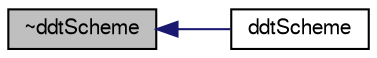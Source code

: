 digraph "~ddtScheme"
{
  bgcolor="transparent";
  edge [fontname="FreeSans",fontsize="10",labelfontname="FreeSans",labelfontsize="10"];
  node [fontname="FreeSans",fontsize="10",shape=record];
  rankdir="LR";
  Node58 [label="~ddtScheme",height=0.2,width=0.4,color="black", fillcolor="grey75", style="filled", fontcolor="black"];
  Node58 -> Node59 [dir="back",color="midnightblue",fontsize="10",style="solid",fontname="FreeSans"];
  Node59 [label="ddtScheme",height=0.2,width=0.4,color="black",URL="$a22486.html#a07d6823d75dea4cb949db15bd262ccf9",tooltip="Construct from mesh and Istream. "];
}
